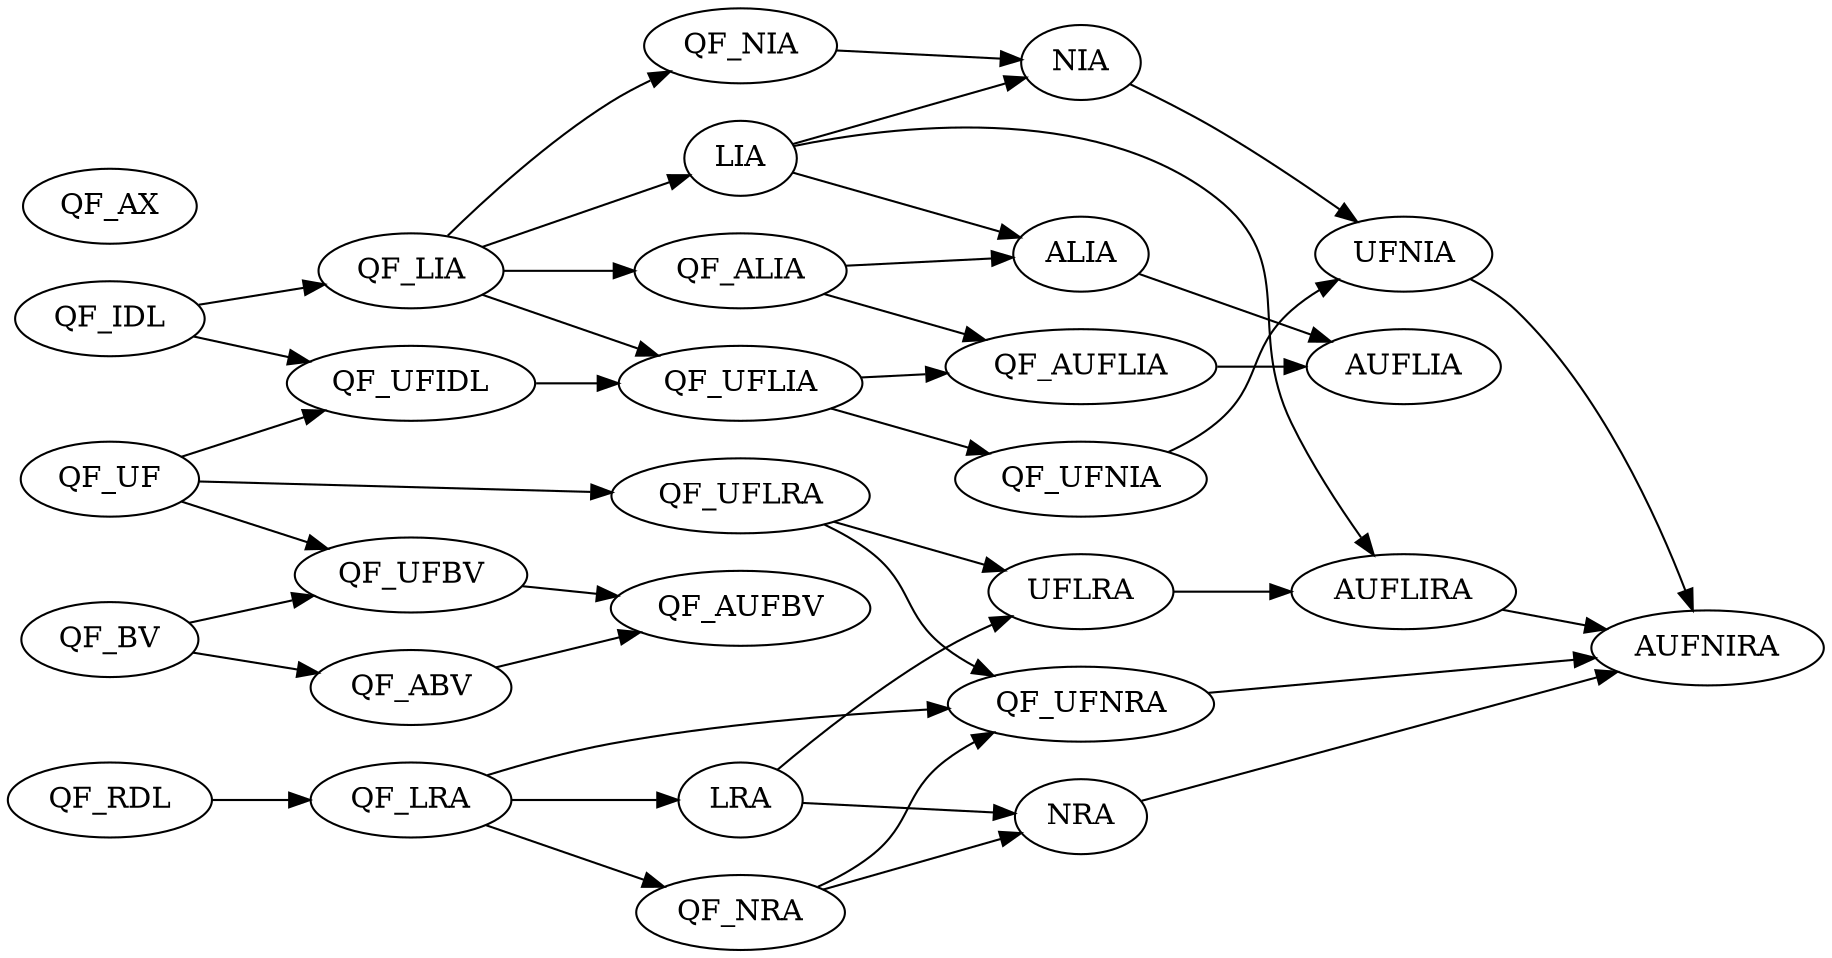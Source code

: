 /* 
  dot -Tcmapx -Gdpi=66 -ologics.map -Tpng -Gdpi=66 -ologics.png logics.gv
*/

digraph logicsDag {
  rankdir=LR;

  //ALIA [URL="#ALIA"];
  ALIA -> AUFLIA;

  AUFLIA [URL="#AUFLIA"];
  
  AUFLIRA [URL="#AUFLIRA"];
  AUFLIRA -> AUFNIRA;
    
  AUFNIRA [URL="#AUFNIRA"];
  
  //BV [URL="#BV"];  

  LIA [URL="#LIA"];
  LIA -> NIA;
  LIA -> ALIA;
  LIA -> AUFLIRA;

  LRA [URL="#LRA"];
  LRA -> NRA;
  LRA -> UFLRA;

  //NIA [URL="#NIA"];
  NIA -> UFNIA
    
  //NRA [URL="#NRA"];
  NRA -> AUFNIRA;
    
  QF_ABV [URL="#QF_ABV"];
  QF_ABV -> QF_AUFBV;

  // QF_ALIA [URL="#QF_ALIA"];
  QF_ALIA -> ALIA
  QF_ALIA -> QF_AUFLIA

  QF_AUFBV [URL="#QF_AUFBV"];

  QF_AUFLIA [URL="#QF_AUFLIA"];
  QF_AUFLIA -> AUFLIA;
        
  QF_AX [URL="#QF_AX"];

  QF_BV [URL="#QF_BV"];
  QF_BV -> QF_UFBV;  
  QF_BV -> QF_ABV;

  QF_IDL [URL="#QF_IDL"];
  QF_IDL -> QF_LIA;
  QF_IDL -> QF_UFIDL;

  QF_LIA [URL="#QF_LIA"];
  QF_LIA -> LIA;
  QF_LIA -> QF_ALIA;
  QF_LIA -> QF_NIA;
  QF_LIA -> QF_UFLIA;

  QF_LRA [URL="#QF_LRA"];
  QF_LRA -> LRA;
  QF_LRA -> QF_NRA;
  QF_LRA -> QF_UFNRA;

  QF_NIA [URL="#QF_NIA"];
  QF_NIA -> NIA;
  
  QF_NRA [URL="#QF_NRA"];
  QF_NRA -> NRA;
  QF_NRA -> QF_UFNRA;

  QF_RDL [URL="#QF_RDL"];
  QF_RDL -> QF_LRA;

  QF_UF [URL="#QF_UF"];
  QF_UF -> QF_UFBV;
  QF_UF -> QF_UFIDL;
  QF_UF -> QF_UFLRA;  

  QF_UFBV [URL="#QF_UFBV"];
  QF_UFBV -> QF_AUFBV;

  QF_UFIDL [URL="#QF_UFIDL"];
  QF_UFIDL -> QF_UFLIA;

  QF_UFLIA [URL="#QF_UFLIA"];
  QF_UFLIA -> QF_AUFLIA;
  QF_UFLIA -> QF_UFNIA;
  
  QF_UFLRA [URL="#QF_UFLRA"];
  QF_UFLRA -> UFLRA;
  QF_UFLRA -> QF_UFNRA;

  //QF_UFNIA [URL="#QF_UFNIA"];
  QF_UFNIA -> UFNIA;

  QF_UFNRA [URL="#QF_UFNRA"];
  QF_UFNRA -> AUFNIRA;

  UFLRA [URL="#UFLRA"];
  UFLRA -> AUFLIRA;  
  
  UFNIA [URL="#UFNIA"];
  UFNIA -> AUFNIRA;
}





